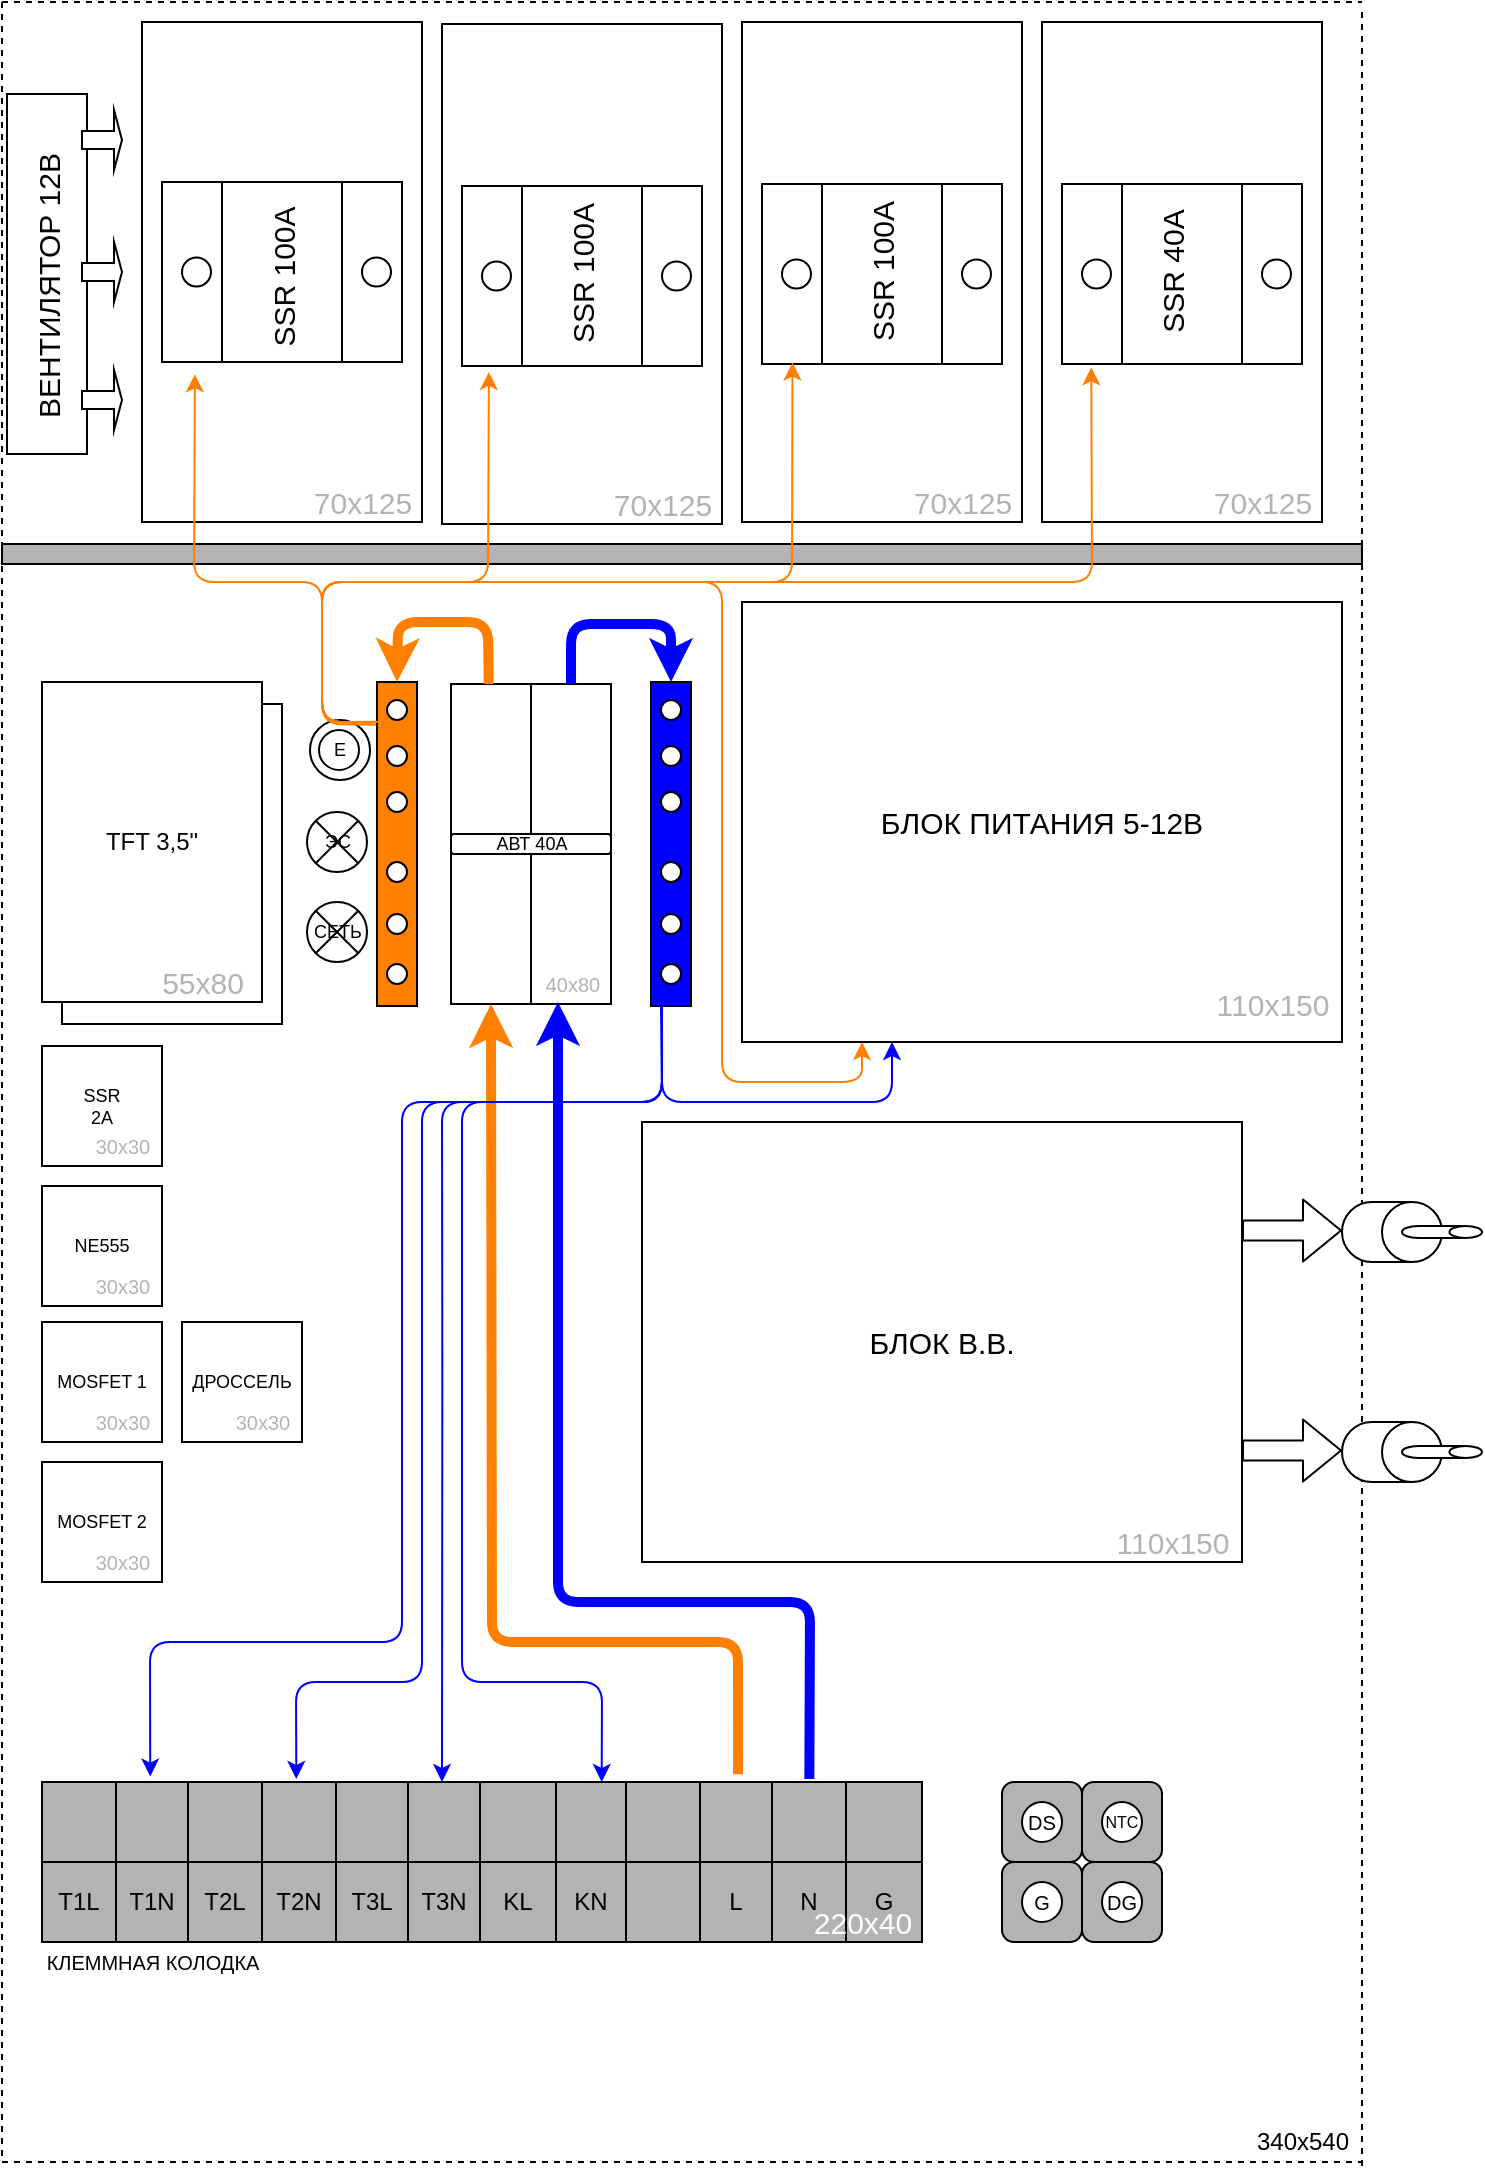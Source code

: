 <mxfile version="14.9.3" type="github">
  <diagram id="wLJY2JxTPAPCyqu1ovc7" name="Page-1">
    <mxGraphModel dx="1673" dy="888" grid="1" gridSize="10" guides="1" tooltips="1" connect="1" arrows="1" fold="1" page="1" pageScale="1" pageWidth="827" pageHeight="1169" math="0" shadow="0">
      <root>
        <mxCell id="0" />
        <mxCell id="1" parent="0" />
        <mxCell id="JK384I4514vAyyxiERsS-146" value="" style="rounded=0;whiteSpace=wrap;html=1;" vertex="1" parent="1">
          <mxGeometry x="70" y="391" width="110" height="160" as="geometry" />
        </mxCell>
        <mxCell id="JK384I4514vAyyxiERsS-2" value="" style="endArrow=none;dashed=1;html=1;" edge="1" parent="1">
          <mxGeometry width="50" height="50" relative="1" as="geometry">
            <mxPoint x="40" y="40" as="sourcePoint" />
            <mxPoint x="720" y="40" as="targetPoint" />
          </mxGeometry>
        </mxCell>
        <mxCell id="JK384I4514vAyyxiERsS-4" value="" style="endArrow=none;dashed=1;html=1;" edge="1" parent="1">
          <mxGeometry width="50" height="50" relative="1" as="geometry">
            <mxPoint x="40" y="1120" as="sourcePoint" />
            <mxPoint x="720" y="1120" as="targetPoint" />
          </mxGeometry>
        </mxCell>
        <mxCell id="JK384I4514vAyyxiERsS-5" value="" style="endArrow=none;dashed=1;html=1;" edge="1" parent="1">
          <mxGeometry width="50" height="50" relative="1" as="geometry">
            <mxPoint x="40" y="40" as="sourcePoint" />
            <mxPoint x="40" y="1120" as="targetPoint" />
          </mxGeometry>
        </mxCell>
        <mxCell id="JK384I4514vAyyxiERsS-6" value="" style="endArrow=none;dashed=1;html=1;" edge="1" parent="1">
          <mxGeometry width="50" height="50" relative="1" as="geometry">
            <mxPoint x="720" y="45" as="sourcePoint" />
            <mxPoint x="720" y="1125" as="targetPoint" />
          </mxGeometry>
        </mxCell>
        <mxCell id="JK384I4514vAyyxiERsS-7" value="340x540" style="text;html=1;align=center;verticalAlign=middle;resizable=0;points=[];autosize=1;strokeColor=none;" vertex="1" parent="1">
          <mxGeometry x="660" y="1100" width="60" height="20" as="geometry" />
        </mxCell>
        <mxCell id="JK384I4514vAyyxiERsS-15" value="" style="rounded=0;whiteSpace=wrap;html=1;" vertex="1" parent="1">
          <mxGeometry x="264.5" y="381" width="40" height="160" as="geometry" />
        </mxCell>
        <mxCell id="JK384I4514vAyyxiERsS-16" value="TFT 3,5&quot;" style="rounded=0;whiteSpace=wrap;html=1;" vertex="1" parent="1">
          <mxGeometry x="60" y="380" width="110" height="160" as="geometry" />
        </mxCell>
        <mxCell id="JK384I4514vAyyxiERsS-17" value="" style="rounded=0;whiteSpace=wrap;html=1;" vertex="1" parent="1">
          <mxGeometry x="304.5" y="381" width="40" height="160" as="geometry" />
        </mxCell>
        <mxCell id="JK384I4514vAyyxiERsS-18" value="АВТ 40А" style="rounded=1;whiteSpace=wrap;html=1;fontSize=9;" vertex="1" parent="1">
          <mxGeometry x="264.5" y="456" width="80" height="10" as="geometry" />
        </mxCell>
        <mxCell id="JK384I4514vAyyxiERsS-19" value="" style="ellipse;whiteSpace=wrap;html=1;aspect=fixed;fontSize=9;" vertex="1" parent="1">
          <mxGeometry x="194" y="399" width="30" height="30" as="geometry" />
        </mxCell>
        <mxCell id="JK384I4514vAyyxiERsS-20" value="E" style="ellipse;whiteSpace=wrap;html=1;aspect=fixed;fontSize=9;" vertex="1" parent="1">
          <mxGeometry x="198.5" y="404" width="20" height="20" as="geometry" />
        </mxCell>
        <mxCell id="JK384I4514vAyyxiERsS-21" value="ЭС" style="shape=sumEllipse;perimeter=ellipsePerimeter;whiteSpace=wrap;html=1;backgroundOutline=1;fontSize=9;" vertex="1" parent="1">
          <mxGeometry x="192.5" y="445" width="30" height="30" as="geometry" />
        </mxCell>
        <mxCell id="JK384I4514vAyyxiERsS-26" value="&lt;div style=&quot;font-size: 10px;&quot;&gt;40x80&lt;/div&gt;" style="text;html=1;align=center;verticalAlign=middle;resizable=0;points=[];autosize=1;strokeColor=none;fontSize=10;fontColor=#B3B3B3;" vertex="1" parent="1">
          <mxGeometry x="304.5" y="521" width="40" height="20" as="geometry" />
        </mxCell>
        <mxCell id="JK384I4514vAyyxiERsS-27" value="&lt;div&gt;55x80&lt;/div&gt;" style="text;html=1;align=center;verticalAlign=middle;resizable=0;points=[];autosize=1;strokeColor=none;fontSize=15;fontColor=#B3B3B3;" vertex="1" parent="1">
          <mxGeometry x="110" y="520" width="60" height="20" as="geometry" />
        </mxCell>
        <mxCell id="JK384I4514vAyyxiERsS-28" value="" style="rounded=0;whiteSpace=wrap;html=1;fontSize=15;" vertex="1" parent="1">
          <mxGeometry x="42.5" y="86" width="40" height="180" as="geometry" />
        </mxCell>
        <mxCell id="JK384I4514vAyyxiERsS-29" value="" style="shape=singleArrow;whiteSpace=wrap;html=1;labelBackgroundColor=none;fontSize=15;fillColor=#FFFFFF;" vertex="1" parent="1">
          <mxGeometry x="80" y="94" width="20" height="30" as="geometry" />
        </mxCell>
        <mxCell id="JK384I4514vAyyxiERsS-30" value="" style="shape=singleArrow;whiteSpace=wrap;html=1;labelBackgroundColor=none;fontSize=15;fillColor=#FFFFFF;" vertex="1" parent="1">
          <mxGeometry x="80" y="224" width="20" height="30" as="geometry" />
        </mxCell>
        <mxCell id="JK384I4514vAyyxiERsS-31" value="" style="shape=singleArrow;whiteSpace=wrap;html=1;labelBackgroundColor=none;fontSize=15;fillColor=#FFFFFF;" vertex="1" parent="1">
          <mxGeometry x="80" y="160" width="20" height="30" as="geometry" />
        </mxCell>
        <mxCell id="JK384I4514vAyyxiERsS-32" value="ВЕНТИЛЯТОР 12В" style="text;html=1;strokeColor=none;fillColor=none;align=center;verticalAlign=middle;whiteSpace=wrap;rounded=0;labelBackgroundColor=none;fontSize=15;rotation=270;" vertex="1" parent="1">
          <mxGeometry x="-15" y="171.75" width="155" height="20" as="geometry" />
        </mxCell>
        <mxCell id="JK384I4514vAyyxiERsS-33" value="" style="rounded=0;whiteSpace=wrap;html=1;fontSize=15;" vertex="1" parent="1">
          <mxGeometry x="110" y="50" width="140" height="250" as="geometry" />
        </mxCell>
        <mxCell id="JK384I4514vAyyxiERsS-34" value="" style="rounded=0;whiteSpace=wrap;html=1;fontSize=15;" vertex="1" parent="1">
          <mxGeometry x="260" y="51" width="140" height="250" as="geometry" />
        </mxCell>
        <mxCell id="JK384I4514vAyyxiERsS-35" value="" style="rounded=0;whiteSpace=wrap;html=1;fontSize=15;" vertex="1" parent="1">
          <mxGeometry x="410" y="50" width="140" height="250" as="geometry" />
        </mxCell>
        <mxCell id="JK384I4514vAyyxiERsS-36" value="" style="rounded=0;whiteSpace=wrap;html=1;fontSize=15;" vertex="1" parent="1">
          <mxGeometry x="560" y="50" width="140" height="250" as="geometry" />
        </mxCell>
        <mxCell id="JK384I4514vAyyxiERsS-37" value="" style="rounded=0;whiteSpace=wrap;html=1;labelBackgroundColor=none;fontSize=15;fillColor=#FFFFFF;" vertex="1" parent="1">
          <mxGeometry x="120" y="130" width="120" height="90" as="geometry" />
        </mxCell>
        <mxCell id="JK384I4514vAyyxiERsS-38" value="" style="rounded=0;whiteSpace=wrap;html=1;labelBackgroundColor=none;fontSize=15;fillColor=#FFFFFF;" vertex="1" parent="1">
          <mxGeometry x="150" y="130" width="60" height="90" as="geometry" />
        </mxCell>
        <mxCell id="JK384I4514vAyyxiERsS-39" value="" style="ellipse;whiteSpace=wrap;html=1;aspect=fixed;labelBackgroundColor=none;fontSize=15;fillColor=#FFFFFF;" vertex="1" parent="1">
          <mxGeometry x="130" y="167.75" width="14.5" height="14.5" as="geometry" />
        </mxCell>
        <mxCell id="JK384I4514vAyyxiERsS-40" value="" style="ellipse;whiteSpace=wrap;html=1;aspect=fixed;labelBackgroundColor=none;fontSize=15;fillColor=#FFFFFF;" vertex="1" parent="1">
          <mxGeometry x="220" y="167.75" width="14.5" height="14.5" as="geometry" />
        </mxCell>
        <mxCell id="JK384I4514vAyyxiERsS-41" value="" style="rounded=0;whiteSpace=wrap;html=1;labelBackgroundColor=none;fontSize=15;fillColor=#FFFFFF;" vertex="1" parent="1">
          <mxGeometry x="270" y="132" width="120" height="90" as="geometry" />
        </mxCell>
        <mxCell id="JK384I4514vAyyxiERsS-42" value="" style="rounded=0;whiteSpace=wrap;html=1;labelBackgroundColor=none;fontSize=15;fillColor=#FFFFFF;" vertex="1" parent="1">
          <mxGeometry x="300" y="132" width="60" height="90" as="geometry" />
        </mxCell>
        <mxCell id="JK384I4514vAyyxiERsS-43" value="" style="ellipse;whiteSpace=wrap;html=1;aspect=fixed;labelBackgroundColor=none;fontSize=15;fillColor=#FFFFFF;" vertex="1" parent="1">
          <mxGeometry x="280" y="169.75" width="14.5" height="14.5" as="geometry" />
        </mxCell>
        <mxCell id="JK384I4514vAyyxiERsS-44" value="" style="ellipse;whiteSpace=wrap;html=1;aspect=fixed;labelBackgroundColor=none;fontSize=15;fillColor=#FFFFFF;" vertex="1" parent="1">
          <mxGeometry x="370" y="169.75" width="14.5" height="14.5" as="geometry" />
        </mxCell>
        <mxCell id="JK384I4514vAyyxiERsS-45" value="" style="rounded=0;whiteSpace=wrap;html=1;labelBackgroundColor=none;fontSize=15;fillColor=#FFFFFF;" vertex="1" parent="1">
          <mxGeometry x="420" y="131" width="120" height="90" as="geometry" />
        </mxCell>
        <mxCell id="JK384I4514vAyyxiERsS-46" value="" style="rounded=0;whiteSpace=wrap;html=1;labelBackgroundColor=none;fontSize=15;fillColor=#FFFFFF;" vertex="1" parent="1">
          <mxGeometry x="450" y="131" width="60" height="90" as="geometry" />
        </mxCell>
        <mxCell id="JK384I4514vAyyxiERsS-47" value="" style="ellipse;whiteSpace=wrap;html=1;aspect=fixed;labelBackgroundColor=none;fontSize=15;fillColor=#FFFFFF;" vertex="1" parent="1">
          <mxGeometry x="430" y="168.75" width="14.5" height="14.5" as="geometry" />
        </mxCell>
        <mxCell id="JK384I4514vAyyxiERsS-48" value="" style="ellipse;whiteSpace=wrap;html=1;aspect=fixed;labelBackgroundColor=none;fontSize=15;fillColor=#FFFFFF;" vertex="1" parent="1">
          <mxGeometry x="520" y="168.75" width="14.5" height="14.5" as="geometry" />
        </mxCell>
        <mxCell id="JK384I4514vAyyxiERsS-49" value="" style="rounded=0;whiteSpace=wrap;html=1;labelBackgroundColor=none;fontSize=15;fillColor=#FFFFFF;" vertex="1" parent="1">
          <mxGeometry x="570" y="131" width="120" height="90" as="geometry" />
        </mxCell>
        <mxCell id="JK384I4514vAyyxiERsS-50" value="" style="rounded=0;whiteSpace=wrap;html=1;labelBackgroundColor=none;fontSize=15;fillColor=#FFFFFF;" vertex="1" parent="1">
          <mxGeometry x="600" y="131" width="60" height="90" as="geometry" />
        </mxCell>
        <mxCell id="JK384I4514vAyyxiERsS-51" value="" style="ellipse;whiteSpace=wrap;html=1;aspect=fixed;labelBackgroundColor=none;fontSize=15;fillColor=#FFFFFF;" vertex="1" parent="1">
          <mxGeometry x="580" y="168.75" width="14.5" height="14.5" as="geometry" />
        </mxCell>
        <mxCell id="JK384I4514vAyyxiERsS-52" value="" style="ellipse;whiteSpace=wrap;html=1;aspect=fixed;labelBackgroundColor=none;fontSize=15;fillColor=#FFFFFF;" vertex="1" parent="1">
          <mxGeometry x="670" y="168.75" width="14.5" height="14.5" as="geometry" />
        </mxCell>
        <mxCell id="JK384I4514vAyyxiERsS-53" value="&lt;div&gt;SSR 100A&lt;/div&gt;" style="text;html=1;align=center;verticalAlign=middle;resizable=0;points=[];autosize=1;strokeColor=none;fontSize=15;rotation=270;" vertex="1" parent="1">
          <mxGeometry x="135" y="167.75" width="90" height="20" as="geometry" />
        </mxCell>
        <mxCell id="JK384I4514vAyyxiERsS-54" value="&lt;div&gt;SSR 40A&lt;/div&gt;" style="text;html=1;align=center;verticalAlign=middle;resizable=0;points=[];autosize=1;strokeColor=none;fontSize=15;rotation=270;" vertex="1" parent="1">
          <mxGeometry x="585" y="165" width="80" height="20" as="geometry" />
        </mxCell>
        <mxCell id="JK384I4514vAyyxiERsS-55" value="&lt;div&gt;SSR 100A&lt;/div&gt;" style="text;html=1;align=center;verticalAlign=middle;resizable=0;points=[];autosize=1;strokeColor=none;fontSize=15;rotation=270;" vertex="1" parent="1">
          <mxGeometry x="285" y="166" width="90" height="20" as="geometry" />
        </mxCell>
        <mxCell id="JK384I4514vAyyxiERsS-56" value="&lt;div&gt;SSR 100A&lt;/div&gt;" style="text;html=1;align=center;verticalAlign=middle;resizable=0;points=[];autosize=1;strokeColor=none;fontSize=15;rotation=270;" vertex="1" parent="1">
          <mxGeometry x="435" y="165" width="90" height="20" as="geometry" />
        </mxCell>
        <mxCell id="JK384I4514vAyyxiERsS-57" value="70x125" style="text;html=1;align=center;verticalAlign=middle;resizable=0;points=[];autosize=1;strokeColor=none;fontSize=15;fontColor=#B3B3B3;" vertex="1" parent="1">
          <mxGeometry x="640" y="280" width="60" height="20" as="geometry" />
        </mxCell>
        <mxCell id="JK384I4514vAyyxiERsS-58" value="70x125" style="text;html=1;align=center;verticalAlign=middle;resizable=0;points=[];autosize=1;strokeColor=none;fontSize=15;fontColor=#B3B3B3;" vertex="1" parent="1">
          <mxGeometry x="190" y="280" width="60" height="20" as="geometry" />
        </mxCell>
        <mxCell id="JK384I4514vAyyxiERsS-59" value="70x125" style="text;html=1;align=center;verticalAlign=middle;resizable=0;points=[];autosize=1;strokeColor=none;fontSize=15;fontColor=#B3B3B3;" vertex="1" parent="1">
          <mxGeometry x="340" y="281" width="60" height="20" as="geometry" />
        </mxCell>
        <mxCell id="JK384I4514vAyyxiERsS-60" value="70x125" style="text;html=1;align=center;verticalAlign=middle;resizable=0;points=[];autosize=1;strokeColor=none;fontSize=15;fontColor=#B3B3B3;" vertex="1" parent="1">
          <mxGeometry x="490" y="280" width="60" height="20" as="geometry" />
        </mxCell>
        <mxCell id="JK384I4514vAyyxiERsS-61" value="&lt;div&gt;SSR&lt;/div&gt;&lt;div&gt;2A&lt;br&gt;&lt;/div&gt;" style="whiteSpace=wrap;html=1;aspect=fixed;fontSize=9;" vertex="1" parent="1">
          <mxGeometry x="60" y="562" width="60" height="60" as="geometry" />
        </mxCell>
        <mxCell id="JK384I4514vAyyxiERsS-62" value="MOSFET 1" style="whiteSpace=wrap;html=1;aspect=fixed;fontSize=9;" vertex="1" parent="1">
          <mxGeometry x="60" y="700" width="60" height="60" as="geometry" />
        </mxCell>
        <mxCell id="JK384I4514vAyyxiERsS-63" value="NE555" style="whiteSpace=wrap;html=1;aspect=fixed;fontSize=9;" vertex="1" parent="1">
          <mxGeometry x="60" y="632" width="60" height="60" as="geometry" />
        </mxCell>
        <mxCell id="JK384I4514vAyyxiERsS-64" value="MOSFET 2" style="whiteSpace=wrap;html=1;aspect=fixed;fontSize=9;" vertex="1" parent="1">
          <mxGeometry x="60" y="770" width="60" height="60" as="geometry" />
        </mxCell>
        <mxCell id="JK384I4514vAyyxiERsS-65" value="30x30" style="text;html=1;align=center;verticalAlign=middle;resizable=0;points=[];autosize=1;strokeColor=none;fontSize=10;fontColor=#B3B3B3;" vertex="1" parent="1">
          <mxGeometry x="80" y="740" width="40" height="20" as="geometry" />
        </mxCell>
        <mxCell id="JK384I4514vAyyxiERsS-66" value="30x30" style="text;html=1;align=center;verticalAlign=middle;resizable=0;points=[];autosize=1;strokeColor=none;fontSize=10;fontColor=#B3B3B3;" vertex="1" parent="1">
          <mxGeometry x="80" y="602" width="40" height="20" as="geometry" />
        </mxCell>
        <mxCell id="JK384I4514vAyyxiERsS-67" value="30x30" style="text;html=1;align=center;verticalAlign=middle;resizable=0;points=[];autosize=1;strokeColor=none;fontSize=10;fontColor=#B3B3B3;" vertex="1" parent="1">
          <mxGeometry x="80" y="672" width="40" height="20" as="geometry" />
        </mxCell>
        <mxCell id="JK384I4514vAyyxiERsS-68" value="30x30" style="text;html=1;align=center;verticalAlign=middle;resizable=0;points=[];autosize=1;strokeColor=none;fontSize=10;fontColor=#B3B3B3;" vertex="1" parent="1">
          <mxGeometry x="80" y="810" width="40" height="20" as="geometry" />
        </mxCell>
        <mxCell id="JK384I4514vAyyxiERsS-70" value="ДРОССЕЛЬ" style="whiteSpace=wrap;html=1;aspect=fixed;fontSize=9;" vertex="1" parent="1">
          <mxGeometry x="130" y="700" width="60" height="60" as="geometry" />
        </mxCell>
        <mxCell id="JK384I4514vAyyxiERsS-71" value="30x30" style="text;html=1;align=center;verticalAlign=middle;resizable=0;points=[];autosize=1;strokeColor=none;fontSize=10;fontColor=#B3B3B3;" vertex="1" parent="1">
          <mxGeometry x="150" y="740" width="40" height="20" as="geometry" />
        </mxCell>
        <mxCell id="JK384I4514vAyyxiERsS-72" value="&lt;div&gt;БЛОК ПИТАНИЯ 5-12В&lt;/div&gt;" style="rounded=0;whiteSpace=wrap;html=1;fontSize=15;" vertex="1" parent="1">
          <mxGeometry x="410" y="340" width="300" height="220" as="geometry" />
        </mxCell>
        <mxCell id="JK384I4514vAyyxiERsS-73" value="110x150" style="text;html=1;align=center;verticalAlign=middle;resizable=0;points=[];autosize=1;strokeColor=none;fontSize=15;fontColor=#B3B3B3;" vertex="1" parent="1">
          <mxGeometry x="640" y="531" width="70" height="20" as="geometry" />
        </mxCell>
        <mxCell id="JK384I4514vAyyxiERsS-74" value="&lt;div&gt;БЛОК В.В.&lt;br&gt;&lt;/div&gt;" style="rounded=0;whiteSpace=wrap;html=1;fontSize=15;" vertex="1" parent="1">
          <mxGeometry x="360" y="600" width="300" height="220" as="geometry" />
        </mxCell>
        <mxCell id="JK384I4514vAyyxiERsS-75" value="110x150" style="text;html=1;align=center;verticalAlign=middle;resizable=0;points=[];autosize=1;strokeColor=none;fontSize=15;fontColor=#B3B3B3;" vertex="1" parent="1">
          <mxGeometry x="590" y="800" width="70" height="20" as="geometry" />
        </mxCell>
        <mxCell id="JK384I4514vAyyxiERsS-77" value="" style="shape=cylinder3;whiteSpace=wrap;html=1;boundedLbl=1;backgroundOutline=1;size=15;direction=south;" vertex="1" parent="1">
          <mxGeometry x="710" y="640" width="50" height="30" as="geometry" />
        </mxCell>
        <mxCell id="JK384I4514vAyyxiERsS-78" value="" style="shape=cylinder3;whiteSpace=wrap;html=1;boundedLbl=1;backgroundOutline=1;size=15;direction=south;" vertex="1" parent="1">
          <mxGeometry x="710" y="750" width="50" height="30" as="geometry" />
        </mxCell>
        <mxCell id="JK384I4514vAyyxiERsS-79" value="" style="shape=flexArrow;endArrow=classic;html=1;" edge="1" parent="1">
          <mxGeometry width="50" height="50" relative="1" as="geometry">
            <mxPoint x="660" y="764.29" as="sourcePoint" />
            <mxPoint x="710" y="764.29" as="targetPoint" />
          </mxGeometry>
        </mxCell>
        <mxCell id="JK384I4514vAyyxiERsS-81" value="" style="shape=flexArrow;endArrow=classic;html=1;" edge="1" parent="1">
          <mxGeometry width="50" height="50" relative="1" as="geometry">
            <mxPoint x="660" y="654.29" as="sourcePoint" />
            <mxPoint x="710" y="654.29" as="targetPoint" />
          </mxGeometry>
        </mxCell>
        <mxCell id="JK384I4514vAyyxiERsS-82" value="" style="shape=cylinder3;whiteSpace=wrap;html=1;boundedLbl=1;backgroundOutline=1;size=8.143;direction=south;" vertex="1" parent="1">
          <mxGeometry x="740" y="762" width="40" height="6" as="geometry" />
        </mxCell>
        <mxCell id="JK384I4514vAyyxiERsS-83" value="" style="shape=cylinder3;whiteSpace=wrap;html=1;boundedLbl=1;backgroundOutline=1;size=8.143;direction=south;" vertex="1" parent="1">
          <mxGeometry x="740" y="652" width="40" height="6" as="geometry" />
        </mxCell>
        <mxCell id="JK384I4514vAyyxiERsS-85" value="СЕТЬ" style="shape=sumEllipse;perimeter=ellipsePerimeter;whiteSpace=wrap;html=1;backgroundOutline=1;fontSize=9;" vertex="1" parent="1">
          <mxGeometry x="192.5" y="490" width="30" height="30" as="geometry" />
        </mxCell>
        <mxCell id="JK384I4514vAyyxiERsS-86" value="" style="rounded=0;whiteSpace=wrap;html=1;fillColor=#B3B3B3;" vertex="1" parent="1">
          <mxGeometry x="40" y="311" width="680" height="10" as="geometry" />
        </mxCell>
        <mxCell id="JK384I4514vAyyxiERsS-92" value="" style="shape=table;html=1;whiteSpace=wrap;startSize=0;container=1;collapsible=0;childLayout=tableLayout;fillColor=#B3B3B3;" vertex="1" parent="1">
          <mxGeometry x="60" y="930" width="440" height="80" as="geometry" />
        </mxCell>
        <mxCell id="JK384I4514vAyyxiERsS-93" value="" style="shape=partialRectangle;html=1;whiteSpace=wrap;collapsible=0;dropTarget=0;pointerEvents=0;fillColor=none;top=0;left=0;bottom=0;right=0;points=[[0,0.5],[1,0.5]];portConstraint=eastwest;" vertex="1" parent="JK384I4514vAyyxiERsS-92">
          <mxGeometry width="440" height="40" as="geometry" />
        </mxCell>
        <mxCell id="JK384I4514vAyyxiERsS-134" style="shape=partialRectangle;html=1;whiteSpace=wrap;connectable=0;fillColor=none;top=0;left=0;bottom=0;right=0;overflow=hidden;pointerEvents=1;" vertex="1" parent="JK384I4514vAyyxiERsS-93">
          <mxGeometry width="37" height="40" as="geometry" />
        </mxCell>
        <mxCell id="JK384I4514vAyyxiERsS-132" style="shape=partialRectangle;html=1;whiteSpace=wrap;connectable=0;fillColor=none;top=0;left=0;bottom=0;right=0;overflow=hidden;pointerEvents=1;" vertex="1" parent="JK384I4514vAyyxiERsS-93">
          <mxGeometry x="37" width="36" height="40" as="geometry" />
        </mxCell>
        <mxCell id="JK384I4514vAyyxiERsS-130" style="shape=partialRectangle;html=1;whiteSpace=wrap;connectable=0;fillColor=none;top=0;left=0;bottom=0;right=0;overflow=hidden;pointerEvents=1;" vertex="1" parent="JK384I4514vAyyxiERsS-93">
          <mxGeometry x="73" width="37" height="40" as="geometry" />
        </mxCell>
        <mxCell id="JK384I4514vAyyxiERsS-128" style="shape=partialRectangle;html=1;whiteSpace=wrap;connectable=0;fillColor=none;top=0;left=0;bottom=0;right=0;overflow=hidden;pointerEvents=1;" vertex="1" parent="JK384I4514vAyyxiERsS-93">
          <mxGeometry x="110" width="37" height="40" as="geometry" />
        </mxCell>
        <mxCell id="JK384I4514vAyyxiERsS-126" style="shape=partialRectangle;html=1;whiteSpace=wrap;connectable=0;fillColor=none;top=0;left=0;bottom=0;right=0;overflow=hidden;pointerEvents=1;" vertex="1" parent="JK384I4514vAyyxiERsS-93">
          <mxGeometry x="147" width="36" height="40" as="geometry" />
        </mxCell>
        <mxCell id="JK384I4514vAyyxiERsS-124" style="shape=partialRectangle;html=1;whiteSpace=wrap;connectable=0;fillColor=none;top=0;left=0;bottom=0;right=0;overflow=hidden;pointerEvents=1;" vertex="1" parent="JK384I4514vAyyxiERsS-93">
          <mxGeometry x="183" width="36" height="40" as="geometry" />
        </mxCell>
        <mxCell id="JK384I4514vAyyxiERsS-122" style="shape=partialRectangle;html=1;whiteSpace=wrap;connectable=0;fillColor=none;top=0;left=0;bottom=0;right=0;overflow=hidden;pointerEvents=1;" vertex="1" parent="JK384I4514vAyyxiERsS-93">
          <mxGeometry x="219" width="38" height="40" as="geometry" />
        </mxCell>
        <mxCell id="JK384I4514vAyyxiERsS-120" style="shape=partialRectangle;html=1;whiteSpace=wrap;connectable=0;fillColor=none;top=0;left=0;bottom=0;right=0;overflow=hidden;pointerEvents=1;" vertex="1" parent="JK384I4514vAyyxiERsS-93">
          <mxGeometry x="257" width="35" height="40" as="geometry" />
        </mxCell>
        <mxCell id="JK384I4514vAyyxiERsS-118" style="shape=partialRectangle;html=1;whiteSpace=wrap;connectable=0;fillColor=none;top=0;left=0;bottom=0;right=0;overflow=hidden;pointerEvents=1;" vertex="1" parent="JK384I4514vAyyxiERsS-93">
          <mxGeometry x="292" width="37" height="40" as="geometry" />
        </mxCell>
        <mxCell id="JK384I4514vAyyxiERsS-94" value="" style="shape=partialRectangle;html=1;whiteSpace=wrap;connectable=0;fillColor=none;top=0;left=0;bottom=0;right=0;overflow=hidden;pointerEvents=1;" vertex="1" parent="JK384I4514vAyyxiERsS-93">
          <mxGeometry x="329" width="36" height="40" as="geometry" />
        </mxCell>
        <mxCell id="JK384I4514vAyyxiERsS-95" value="" style="shape=partialRectangle;html=1;whiteSpace=wrap;connectable=0;fillColor=none;top=0;left=0;bottom=0;right=0;overflow=hidden;pointerEvents=1;" vertex="1" parent="JK384I4514vAyyxiERsS-93">
          <mxGeometry x="365" width="37" height="40" as="geometry" />
        </mxCell>
        <mxCell id="JK384I4514vAyyxiERsS-96" value="" style="shape=partialRectangle;html=1;whiteSpace=wrap;connectable=0;fillColor=none;top=0;left=0;bottom=0;right=0;overflow=hidden;pointerEvents=1;" vertex="1" parent="JK384I4514vAyyxiERsS-93">
          <mxGeometry x="402" width="38" height="40" as="geometry" />
        </mxCell>
        <mxCell id="JK384I4514vAyyxiERsS-105" value="" style="shape=partialRectangle;html=1;whiteSpace=wrap;collapsible=0;dropTarget=0;pointerEvents=0;fillColor=none;top=0;left=0;bottom=0;right=0;points=[[0,0.5],[1,0.5]];portConstraint=eastwest;" vertex="1" parent="JK384I4514vAyyxiERsS-92">
          <mxGeometry y="40" width="440" height="40" as="geometry" />
        </mxCell>
        <mxCell id="JK384I4514vAyyxiERsS-135" value="T1L" style="shape=partialRectangle;html=1;whiteSpace=wrap;connectable=0;fillColor=none;top=0;left=0;bottom=0;right=0;overflow=hidden;pointerEvents=1;" vertex="1" parent="JK384I4514vAyyxiERsS-105">
          <mxGeometry width="37" height="40" as="geometry" />
        </mxCell>
        <mxCell id="JK384I4514vAyyxiERsS-133" value="T1N" style="shape=partialRectangle;html=1;whiteSpace=wrap;connectable=0;fillColor=none;top=0;left=0;bottom=0;right=0;overflow=hidden;pointerEvents=1;" vertex="1" parent="JK384I4514vAyyxiERsS-105">
          <mxGeometry x="37" width="36" height="40" as="geometry" />
        </mxCell>
        <mxCell id="JK384I4514vAyyxiERsS-131" value="T2L" style="shape=partialRectangle;html=1;whiteSpace=wrap;connectable=0;fillColor=none;top=0;left=0;bottom=0;right=0;overflow=hidden;pointerEvents=1;" vertex="1" parent="JK384I4514vAyyxiERsS-105">
          <mxGeometry x="73" width="37" height="40" as="geometry" />
        </mxCell>
        <mxCell id="JK384I4514vAyyxiERsS-129" value="T2N" style="shape=partialRectangle;html=1;whiteSpace=wrap;connectable=0;fillColor=none;top=0;left=0;bottom=0;right=0;overflow=hidden;pointerEvents=1;" vertex="1" parent="JK384I4514vAyyxiERsS-105">
          <mxGeometry x="110" width="37" height="40" as="geometry" />
        </mxCell>
        <mxCell id="JK384I4514vAyyxiERsS-127" value="T3L" style="shape=partialRectangle;html=1;whiteSpace=wrap;connectable=0;fillColor=none;top=0;left=0;bottom=0;right=0;overflow=hidden;pointerEvents=1;" vertex="1" parent="JK384I4514vAyyxiERsS-105">
          <mxGeometry x="147" width="36" height="40" as="geometry" />
        </mxCell>
        <mxCell id="JK384I4514vAyyxiERsS-125" value="T3N" style="shape=partialRectangle;html=1;whiteSpace=wrap;connectable=0;fillColor=none;top=0;left=0;bottom=0;right=0;overflow=hidden;pointerEvents=1;" vertex="1" parent="JK384I4514vAyyxiERsS-105">
          <mxGeometry x="183" width="36" height="40" as="geometry" />
        </mxCell>
        <mxCell id="JK384I4514vAyyxiERsS-123" value="KL" style="shape=partialRectangle;html=1;whiteSpace=wrap;connectable=0;fillColor=none;top=0;left=0;bottom=0;right=0;overflow=hidden;pointerEvents=1;" vertex="1" parent="JK384I4514vAyyxiERsS-105">
          <mxGeometry x="219" width="38" height="40" as="geometry" />
        </mxCell>
        <mxCell id="JK384I4514vAyyxiERsS-121" value="KN" style="shape=partialRectangle;html=1;whiteSpace=wrap;connectable=0;fillColor=none;top=0;left=0;bottom=0;right=0;overflow=hidden;pointerEvents=1;" vertex="1" parent="JK384I4514vAyyxiERsS-105">
          <mxGeometry x="257" width="35" height="40" as="geometry" />
        </mxCell>
        <mxCell id="JK384I4514vAyyxiERsS-119" style="shape=partialRectangle;html=1;whiteSpace=wrap;connectable=0;fillColor=none;top=0;left=0;bottom=0;right=0;overflow=hidden;pointerEvents=1;" vertex="1" parent="JK384I4514vAyyxiERsS-105">
          <mxGeometry x="292" width="37" height="40" as="geometry" />
        </mxCell>
        <mxCell id="JK384I4514vAyyxiERsS-106" value="L" style="shape=partialRectangle;html=1;whiteSpace=wrap;connectable=0;fillColor=none;top=0;left=0;bottom=0;right=0;overflow=hidden;pointerEvents=1;" vertex="1" parent="JK384I4514vAyyxiERsS-105">
          <mxGeometry x="329" width="36" height="40" as="geometry" />
        </mxCell>
        <mxCell id="JK384I4514vAyyxiERsS-107" value="N&lt;span style=&quot;white-space: pre&quot;&gt;&lt;/span&gt;" style="shape=partialRectangle;html=1;whiteSpace=wrap;connectable=0;fillColor=none;top=0;left=0;bottom=0;right=0;overflow=hidden;pointerEvents=1;" vertex="1" parent="JK384I4514vAyyxiERsS-105">
          <mxGeometry x="365" width="37" height="40" as="geometry" />
        </mxCell>
        <mxCell id="JK384I4514vAyyxiERsS-108" value="G" style="shape=partialRectangle;html=1;whiteSpace=wrap;connectable=0;fillColor=none;top=0;left=0;bottom=0;right=0;overflow=hidden;pointerEvents=1;" vertex="1" parent="JK384I4514vAyyxiERsS-105">
          <mxGeometry x="402" width="38" height="40" as="geometry" />
        </mxCell>
        <mxCell id="JK384I4514vAyyxiERsS-90" value="220x40" style="text;html=1;align=center;verticalAlign=middle;resizable=0;points=[];autosize=1;strokeColor=none;fontSize=15;fontColor=#FFFFFF;" vertex="1" parent="1">
          <mxGeometry x="440" y="990" width="60" height="20" as="geometry" />
        </mxCell>
        <mxCell id="JK384I4514vAyyxiERsS-136" value="&lt;div style=&quot;font-size: 10px;&quot;&gt;КЛЕММНАЯ КОЛОДКА&lt;/div&gt;" style="text;html=1;align=center;verticalAlign=middle;resizable=0;points=[];autosize=1;strokeColor=none;fontSize=10;" vertex="1" parent="1">
          <mxGeometry x="55" y="1010" width="120" height="20" as="geometry" />
        </mxCell>
        <mxCell id="JK384I4514vAyyxiERsS-138" value="" style="rounded=1;whiteSpace=wrap;html=1;fontSize=10;fontColor=#000000;fillColor=#B3B3B3;" vertex="1" parent="1">
          <mxGeometry x="540" y="930" width="40" height="40" as="geometry" />
        </mxCell>
        <mxCell id="JK384I4514vAyyxiERsS-139" value="" style="rounded=1;whiteSpace=wrap;html=1;fontSize=10;fontColor=#000000;fillColor=#B3B3B3;" vertex="1" parent="1">
          <mxGeometry x="540" y="970" width="40" height="40" as="geometry" />
        </mxCell>
        <mxCell id="JK384I4514vAyyxiERsS-140" value="" style="rounded=1;whiteSpace=wrap;html=1;fontSize=10;fontColor=#000000;fillColor=#B3B3B3;" vertex="1" parent="1">
          <mxGeometry x="580" y="930" width="40" height="40" as="geometry" />
        </mxCell>
        <mxCell id="JK384I4514vAyyxiERsS-141" value="" style="rounded=1;whiteSpace=wrap;html=1;fontSize=10;fontColor=#000000;fillColor=#B3B3B3;" vertex="1" parent="1">
          <mxGeometry x="580" y="970" width="40" height="40" as="geometry" />
        </mxCell>
        <mxCell id="JK384I4514vAyyxiERsS-142" value="DG" style="ellipse;whiteSpace=wrap;html=1;aspect=fixed;fontSize=10;fontColor=#000000;fillColor=#FFFFFF;" vertex="1" parent="1">
          <mxGeometry x="590" y="980" width="20" height="20" as="geometry" />
        </mxCell>
        <mxCell id="JK384I4514vAyyxiERsS-143" value="DS" style="ellipse;whiteSpace=wrap;html=1;aspect=fixed;fontSize=10;fontColor=#000000;fillColor=#FFFFFF;" vertex="1" parent="1">
          <mxGeometry x="550" y="940" width="20" height="20" as="geometry" />
        </mxCell>
        <mxCell id="JK384I4514vAyyxiERsS-144" value="NTC" style="ellipse;whiteSpace=wrap;html=1;aspect=fixed;fontSize=8;fontColor=#000000;fillColor=#FFFFFF;" vertex="1" parent="1">
          <mxGeometry x="590" y="940" width="20" height="20" as="geometry" />
        </mxCell>
        <mxCell id="JK384I4514vAyyxiERsS-145" value="G" style="ellipse;whiteSpace=wrap;html=1;aspect=fixed;fontSize=10;fontColor=#000000;fillColor=#FFFFFF;" vertex="1" parent="1">
          <mxGeometry x="550" y="980" width="20" height="20" as="geometry" />
        </mxCell>
        <mxCell id="JK384I4514vAyyxiERsS-147" value="" style="endArrow=classic;html=1;fontSize=8;fontColor=#000000;entryX=0.5;entryY=1;entryDx=0;entryDy=0;exitX=0.791;exitY=-0.097;exitDx=0;exitDy=0;exitPerimeter=0;strokeColor=#FF8000;strokeWidth=5;" edge="1" parent="1" source="JK384I4514vAyyxiERsS-93" target="JK384I4514vAyyxiERsS-15">
          <mxGeometry width="50" height="50" relative="1" as="geometry">
            <mxPoint x="228.5" y="610" as="sourcePoint" />
            <mxPoint x="278.5" y="560" as="targetPoint" />
            <Array as="points">
              <mxPoint x="408" y="860" />
              <mxPoint x="285" y="860" />
            </Array>
          </mxGeometry>
        </mxCell>
        <mxCell id="JK384I4514vAyyxiERsS-148" value="" style="endArrow=classic;html=1;fontSize=8;fontColor=#000000;exitX=0.872;exitY=-0.038;exitDx=0;exitDy=0;exitPerimeter=0;strokeColor=#0000FF;shadow=0;sketch=0;strokeWidth=5;" edge="1" parent="1" source="JK384I4514vAyyxiERsS-93">
          <mxGeometry width="50" height="50" relative="1" as="geometry">
            <mxPoint x="280" y="710" as="sourcePoint" />
            <mxPoint x="318" y="540" as="targetPoint" />
            <Array as="points">
              <mxPoint x="444" y="840" />
              <mxPoint x="318" y="840" />
            </Array>
          </mxGeometry>
        </mxCell>
        <mxCell id="JK384I4514vAyyxiERsS-150" value="" style="rounded=0;whiteSpace=wrap;html=1;fontSize=8;fontColor=#000000;fillColor=#0000FF;" vertex="1" parent="1">
          <mxGeometry x="364.5" y="380" width="20" height="162" as="geometry" />
        </mxCell>
        <mxCell id="JK384I4514vAyyxiERsS-151" value="" style="ellipse;whiteSpace=wrap;html=1;aspect=fixed;fontSize=8;fontColor=#000000;fillColor=#FFFFFF;" vertex="1" parent="1">
          <mxGeometry x="369.5" y="435" width="10" height="10" as="geometry" />
        </mxCell>
        <mxCell id="JK384I4514vAyyxiERsS-152" value="" style="ellipse;whiteSpace=wrap;html=1;aspect=fixed;fontSize=8;fontColor=#000000;fillColor=#FFFFFF;" vertex="1" parent="1">
          <mxGeometry x="369.5" y="389" width="10" height="10" as="geometry" />
        </mxCell>
        <mxCell id="JK384I4514vAyyxiERsS-153" value="" style="ellipse;whiteSpace=wrap;html=1;aspect=fixed;fontSize=8;fontColor=#000000;fillColor=#FFFFFF;" vertex="1" parent="1">
          <mxGeometry x="369.5" y="521" width="10" height="10" as="geometry" />
        </mxCell>
        <mxCell id="JK384I4514vAyyxiERsS-154" value="" style="ellipse;whiteSpace=wrap;html=1;aspect=fixed;fontSize=8;fontColor=#000000;fillColor=#FFFFFF;" vertex="1" parent="1">
          <mxGeometry x="369.5" y="412" width="10" height="10" as="geometry" />
        </mxCell>
        <mxCell id="JK384I4514vAyyxiERsS-155" value="" style="ellipse;whiteSpace=wrap;html=1;aspect=fixed;fontSize=8;fontColor=#000000;fillColor=#FFFFFF;" vertex="1" parent="1">
          <mxGeometry x="369.5" y="496" width="10" height="10" as="geometry" />
        </mxCell>
        <mxCell id="JK384I4514vAyyxiERsS-156" value="" style="ellipse;whiteSpace=wrap;html=1;aspect=fixed;fontSize=8;fontColor=#000000;fillColor=#FFFFFF;" vertex="1" parent="1">
          <mxGeometry x="369.5" y="470" width="10" height="10" as="geometry" />
        </mxCell>
        <mxCell id="JK384I4514vAyyxiERsS-164" value="" style="endArrow=classic;html=1;fontSize=8;fontColor=#000000;exitX=0.5;exitY=0;exitDx=0;exitDy=0;strokeColor=#0000FF;strokeWidth=5;" edge="1" parent="1" source="JK384I4514vAyyxiERsS-17">
          <mxGeometry width="50" height="50" relative="1" as="geometry">
            <mxPoint x="314.5" y="376" as="sourcePoint" />
            <mxPoint x="374.5" y="380" as="targetPoint" />
            <Array as="points">
              <mxPoint x="324.5" y="351" />
              <mxPoint x="374.5" y="351" />
            </Array>
          </mxGeometry>
        </mxCell>
        <mxCell id="JK384I4514vAyyxiERsS-165" value="" style="endArrow=classic;html=1;fontSize=8;fontColor=#000000;strokeColor=#0000FF;entryX=0.636;entryY=0;entryDx=0;entryDy=0;entryPerimeter=0;exitX=0.25;exitY=1;exitDx=0;exitDy=0;" edge="1" parent="1" source="JK384I4514vAyyxiERsS-150" target="JK384I4514vAyyxiERsS-93">
          <mxGeometry width="50" height="50" relative="1" as="geometry">
            <mxPoint x="200" y="632" as="sourcePoint" />
            <mxPoint x="250" y="582" as="targetPoint" />
            <Array as="points">
              <mxPoint x="370" y="590" />
              <mxPoint x="270" y="590" />
              <mxPoint x="270" y="880" />
              <mxPoint x="340" y="880" />
            </Array>
          </mxGeometry>
        </mxCell>
        <mxCell id="JK384I4514vAyyxiERsS-166" value="" style="endArrow=classic;html=1;fontSize=8;fontColor=#000000;strokeColor=#0000FF;entryX=0.636;entryY=0;entryDx=0;entryDy=0;entryPerimeter=0;" edge="1" parent="1">
          <mxGeometry width="50" height="50" relative="1" as="geometry">
            <mxPoint x="370" y="542" as="sourcePoint" />
            <mxPoint x="260.0" y="930" as="targetPoint" />
            <Array as="points">
              <mxPoint x="370" y="590" />
              <mxPoint x="260" y="590" />
              <mxPoint x="260.16" y="730" />
            </Array>
          </mxGeometry>
        </mxCell>
        <mxCell id="JK384I4514vAyyxiERsS-167" value="" style="endArrow=classic;html=1;fontSize=8;fontColor=#000000;strokeColor=#0000FF;entryX=0.289;entryY=-0.038;entryDx=0;entryDy=0;entryPerimeter=0;" edge="1" parent="1" target="JK384I4514vAyyxiERsS-93">
          <mxGeometry width="50" height="50" relative="1" as="geometry">
            <mxPoint x="370" y="550" as="sourcePoint" />
            <mxPoint x="245" y="620" as="targetPoint" />
            <Array as="points">
              <mxPoint x="370" y="590" />
              <mxPoint x="250" y="590" />
              <mxPoint x="250" y="880" />
              <mxPoint x="187" y="880" />
            </Array>
          </mxGeometry>
        </mxCell>
        <mxCell id="JK384I4514vAyyxiERsS-168" value="" style="endArrow=classic;html=1;fontSize=8;fontColor=#000000;strokeColor=#0000FF;entryX=0.123;entryY=-0.068;entryDx=0;entryDy=0;entryPerimeter=0;" edge="1" parent="1" target="JK384I4514vAyyxiERsS-93">
          <mxGeometry width="50" height="50" relative="1" as="geometry">
            <mxPoint x="370" y="550" as="sourcePoint" />
            <mxPoint x="210" y="630" as="targetPoint" />
            <Array as="points">
              <mxPoint x="370" y="590" />
              <mxPoint x="240" y="590" />
              <mxPoint x="240" y="860" />
              <mxPoint x="114" y="860" />
            </Array>
          </mxGeometry>
        </mxCell>
        <mxCell id="JK384I4514vAyyxiERsS-169" value="" style="endArrow=classic;html=1;fontSize=8;fontColor=#000000;strokeColor=#0000FF;entryX=0.25;entryY=1;entryDx=0;entryDy=0;" edge="1" parent="1" target="JK384I4514vAyyxiERsS-72">
          <mxGeometry width="50" height="50" relative="1" as="geometry">
            <mxPoint x="370" y="550" as="sourcePoint" />
            <mxPoint x="650" y="640" as="targetPoint" />
            <Array as="points">
              <mxPoint x="370" y="590" />
              <mxPoint x="485" y="590" />
            </Array>
          </mxGeometry>
        </mxCell>
        <mxCell id="JK384I4514vAyyxiERsS-170" value="" style="endArrow=classic;html=1;fontSize=8;fontColor=#000000;strokeColor=#FF8000;strokeWidth=5;entryX=0.5;entryY=0;entryDx=0;entryDy=0;" edge="1" parent="1" target="JK384I4514vAyyxiERsS-173">
          <mxGeometry width="50" height="50" relative="1" as="geometry">
            <mxPoint x="283.32" y="381" as="sourcePoint" />
            <mxPoint x="283.32" y="361" as="targetPoint" />
            <Array as="points">
              <mxPoint x="283" y="350" />
              <mxPoint x="238" y="350" />
            </Array>
          </mxGeometry>
        </mxCell>
        <mxCell id="JK384I4514vAyyxiERsS-173" value="" style="rounded=0;whiteSpace=wrap;html=1;fontSize=8;fontColor=#000000;fillColor=#FF8000;" vertex="1" parent="1">
          <mxGeometry x="227.5" y="380" width="20" height="162" as="geometry" />
        </mxCell>
        <mxCell id="JK384I4514vAyyxiERsS-174" value="" style="ellipse;whiteSpace=wrap;html=1;aspect=fixed;fontSize=8;fontColor=#000000;fillColor=#FFFFFF;" vertex="1" parent="1">
          <mxGeometry x="232.5" y="435" width="10" height="10" as="geometry" />
        </mxCell>
        <mxCell id="JK384I4514vAyyxiERsS-175" value="" style="ellipse;whiteSpace=wrap;html=1;aspect=fixed;fontSize=8;fontColor=#000000;fillColor=#FFFFFF;" vertex="1" parent="1">
          <mxGeometry x="232.5" y="389" width="10" height="10" as="geometry" />
        </mxCell>
        <mxCell id="JK384I4514vAyyxiERsS-176" value="" style="ellipse;whiteSpace=wrap;html=1;aspect=fixed;fontSize=8;fontColor=#000000;fillColor=#FFFFFF;" vertex="1" parent="1">
          <mxGeometry x="232.5" y="521" width="10" height="10" as="geometry" />
        </mxCell>
        <mxCell id="JK384I4514vAyyxiERsS-177" value="" style="ellipse;whiteSpace=wrap;html=1;aspect=fixed;fontSize=8;fontColor=#000000;fillColor=#FFFFFF;" vertex="1" parent="1">
          <mxGeometry x="232.5" y="412" width="10" height="10" as="geometry" />
        </mxCell>
        <mxCell id="JK384I4514vAyyxiERsS-178" value="" style="ellipse;whiteSpace=wrap;html=1;aspect=fixed;fontSize=8;fontColor=#000000;fillColor=#FFFFFF;" vertex="1" parent="1">
          <mxGeometry x="232.5" y="496" width="10" height="10" as="geometry" />
        </mxCell>
        <mxCell id="JK384I4514vAyyxiERsS-179" value="" style="ellipse;whiteSpace=wrap;html=1;aspect=fixed;fontSize=8;fontColor=#000000;fillColor=#FFFFFF;" vertex="1" parent="1">
          <mxGeometry x="232.5" y="470" width="10" height="10" as="geometry" />
        </mxCell>
        <mxCell id="JK384I4514vAyyxiERsS-181" value="" style="endArrow=classic;html=1;shadow=0;fontSize=8;fontColor=#000000;strokeWidth=1;strokeColor=#FF8000;exitX=0.125;exitY=0.123;exitDx=0;exitDy=0;exitPerimeter=0;entryX=0.2;entryY=1;entryDx=0;entryDy=0;entryPerimeter=0;" edge="1" parent="1" source="JK384I4514vAyyxiERsS-173" target="JK384I4514vAyyxiERsS-72">
          <mxGeometry width="50" height="50" relative="1" as="geometry">
            <mxPoint x="180" y="371" as="sourcePoint" />
            <mxPoint x="480" y="340" as="targetPoint" />
            <Array as="points">
              <mxPoint x="200" y="400" />
              <mxPoint x="200" y="360" />
              <mxPoint x="200" y="330" />
              <mxPoint x="400" y="330" />
              <mxPoint x="400" y="580" />
              <mxPoint x="470" y="580" />
            </Array>
          </mxGeometry>
        </mxCell>
        <mxCell id="JK384I4514vAyyxiERsS-182" value="" style="endArrow=classic;html=1;shadow=0;fontSize=8;fontColor=#000000;strokeColor=#FF8000;strokeWidth=1;entryX=0.137;entryY=1.068;entryDx=0;entryDy=0;entryPerimeter=0;" edge="1" parent="1" target="JK384I4514vAyyxiERsS-37">
          <mxGeometry width="50" height="50" relative="1" as="geometry">
            <mxPoint x="223" y="400" as="sourcePoint" />
            <mxPoint x="200" y="330" as="targetPoint" />
            <Array as="points">
              <mxPoint x="200" y="400" />
              <mxPoint x="200" y="330" />
              <mxPoint x="136" y="330" />
            </Array>
          </mxGeometry>
        </mxCell>
        <mxCell id="JK384I4514vAyyxiERsS-183" value="" style="endArrow=classic;html=1;shadow=0;fontSize=8;fontColor=#000000;strokeColor=#FF8000;strokeWidth=1;exitX=-0.025;exitY=0.125;exitDx=0;exitDy=0;exitPerimeter=0;entryX=0.112;entryY=1.033;entryDx=0;entryDy=0;entryPerimeter=0;" edge="1" parent="1" source="JK384I4514vAyyxiERsS-173" target="JK384I4514vAyyxiERsS-41">
          <mxGeometry width="50" height="50" relative="1" as="geometry">
            <mxPoint x="600" y="580" as="sourcePoint" />
            <mxPoint x="140" y="350" as="targetPoint" />
            <Array as="points">
              <mxPoint x="200" y="400" />
              <mxPoint x="200" y="330" />
              <mxPoint x="283" y="330" />
            </Array>
          </mxGeometry>
        </mxCell>
        <mxCell id="JK384I4514vAyyxiERsS-184" value="" style="endArrow=classic;html=1;shadow=0;fontSize=8;fontColor=#000000;strokeColor=#FF8000;strokeWidth=1;exitX=-0.084;exitY=0.125;exitDx=0;exitDy=0;exitPerimeter=0;entryX=0.127;entryY=0.992;entryDx=0;entryDy=0;entryPerimeter=0;" edge="1" parent="1" source="JK384I4514vAyyxiERsS-173" target="JK384I4514vAyyxiERsS-45">
          <mxGeometry width="50" height="50" relative="1" as="geometry">
            <mxPoint x="600" y="580" as="sourcePoint" />
            <mxPoint x="650" y="530" as="targetPoint" />
            <Array as="points">
              <mxPoint x="200" y="400" />
              <mxPoint x="200" y="330" />
              <mxPoint x="435" y="330" />
            </Array>
          </mxGeometry>
        </mxCell>
        <mxCell id="JK384I4514vAyyxiERsS-185" value="" style="endArrow=classic;html=1;shadow=0;fontSize=8;fontColor=#000000;strokeColor=#FF8000;strokeWidth=1;exitX=-0.025;exitY=0.132;exitDx=0;exitDy=0;exitPerimeter=0;entryX=0.122;entryY=1.018;entryDx=0;entryDy=0;entryPerimeter=0;" edge="1" parent="1" source="JK384I4514vAyyxiERsS-173" target="JK384I4514vAyyxiERsS-49">
          <mxGeometry width="50" height="50" relative="1" as="geometry">
            <mxPoint x="600" y="580" as="sourcePoint" />
            <mxPoint x="650" y="530" as="targetPoint" />
            <Array as="points">
              <mxPoint x="200" y="401" />
              <mxPoint x="200" y="330" />
              <mxPoint x="585" y="330" />
            </Array>
          </mxGeometry>
        </mxCell>
      </root>
    </mxGraphModel>
  </diagram>
</mxfile>

